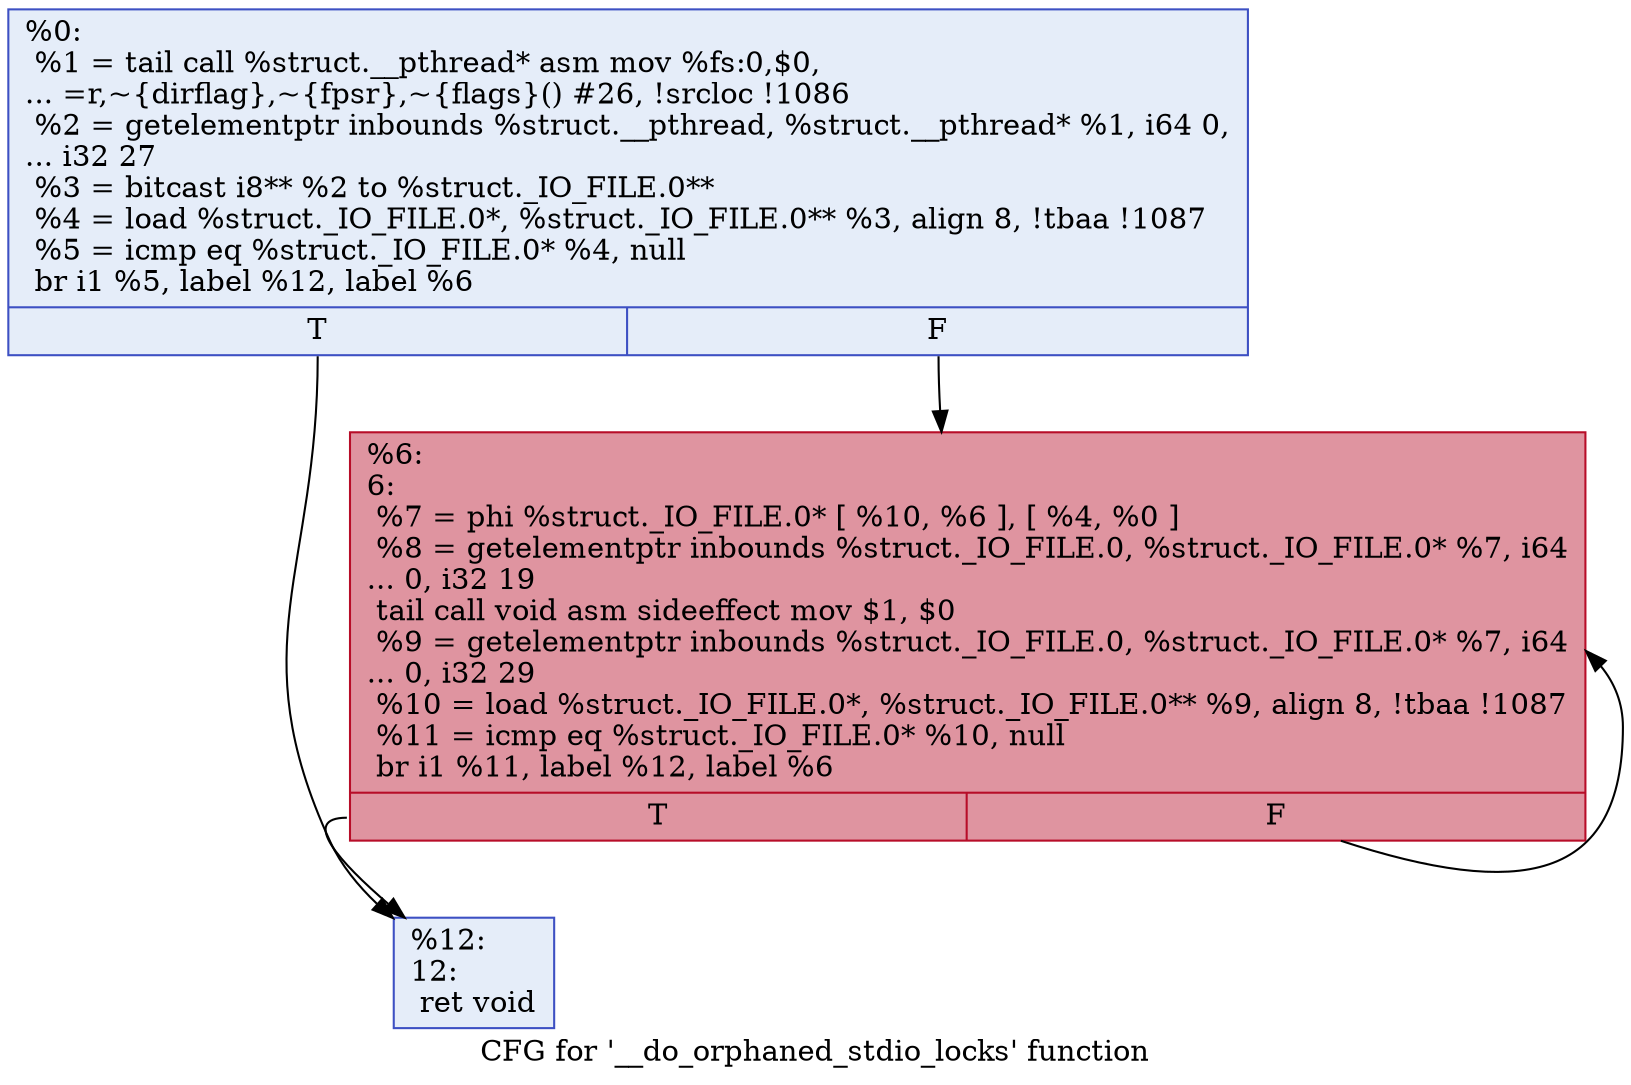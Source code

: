 digraph "CFG for '__do_orphaned_stdio_locks' function" {
	label="CFG for '__do_orphaned_stdio_locks' function";

	Node0x158e910 [shape=record,color="#3d50c3ff", style=filled, fillcolor="#c5d6f270",label="{%0:\l  %1 = tail call %struct.__pthread* asm mov %fs:0,$0,\l... =r,~\{dirflag\},~\{fpsr\},~\{flags\}() #26, !srcloc !1086\l  %2 = getelementptr inbounds %struct.__pthread, %struct.__pthread* %1, i64 0,\l... i32 27\l  %3 = bitcast i8** %2 to %struct._IO_FILE.0**\l  %4 = load %struct._IO_FILE.0*, %struct._IO_FILE.0** %3, align 8, !tbaa !1087\l  %5 = icmp eq %struct._IO_FILE.0* %4, null\l  br i1 %5, label %12, label %6\l|{<s0>T|<s1>F}}"];
	Node0x158e910:s0 -> Node0x158e9b0;
	Node0x158e910:s1 -> Node0x158e960;
	Node0x158e960 [shape=record,color="#b70d28ff", style=filled, fillcolor="#b70d2870",label="{%6:\l6:                                                \l  %7 = phi %struct._IO_FILE.0* [ %10, %6 ], [ %4, %0 ]\l  %8 = getelementptr inbounds %struct._IO_FILE.0, %struct._IO_FILE.0* %7, i64\l... 0, i32 19\l  tail call void asm sideeffect mov $1, $0 \l  %9 = getelementptr inbounds %struct._IO_FILE.0, %struct._IO_FILE.0* %7, i64\l... 0, i32 29\l  %10 = load %struct._IO_FILE.0*, %struct._IO_FILE.0** %9, align 8, !tbaa !1087\l  %11 = icmp eq %struct._IO_FILE.0* %10, null\l  br i1 %11, label %12, label %6\l|{<s0>T|<s1>F}}"];
	Node0x158e960:s0 -> Node0x158e9b0;
	Node0x158e960:s1 -> Node0x158e960;
	Node0x158e9b0 [shape=record,color="#3d50c3ff", style=filled, fillcolor="#c5d6f270",label="{%12:\l12:                                               \l  ret void\l}"];
}
